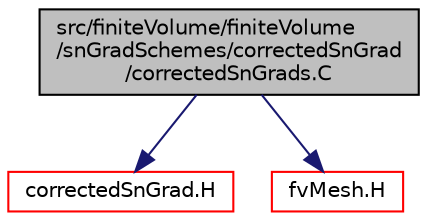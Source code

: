 digraph "src/finiteVolume/finiteVolume/snGradSchemes/correctedSnGrad/correctedSnGrads.C"
{
  bgcolor="transparent";
  edge [fontname="Helvetica",fontsize="10",labelfontname="Helvetica",labelfontsize="10"];
  node [fontname="Helvetica",fontsize="10",shape=record];
  Node0 [label="src/finiteVolume/finiteVolume\l/snGradSchemes/correctedSnGrad\l/correctedSnGrads.C",height=0.2,width=0.4,color="black", fillcolor="grey75", style="filled", fontcolor="black"];
  Node0 -> Node1 [color="midnightblue",fontsize="10",style="solid",fontname="Helvetica"];
  Node1 [label="correctedSnGrad.H",height=0.2,width=0.4,color="red",URL="$a03383.html"];
  Node0 -> Node98 [color="midnightblue",fontsize="10",style="solid",fontname="Helvetica"];
  Node98 [label="fvMesh.H",height=0.2,width=0.4,color="red",URL="$a03719.html"];
}
